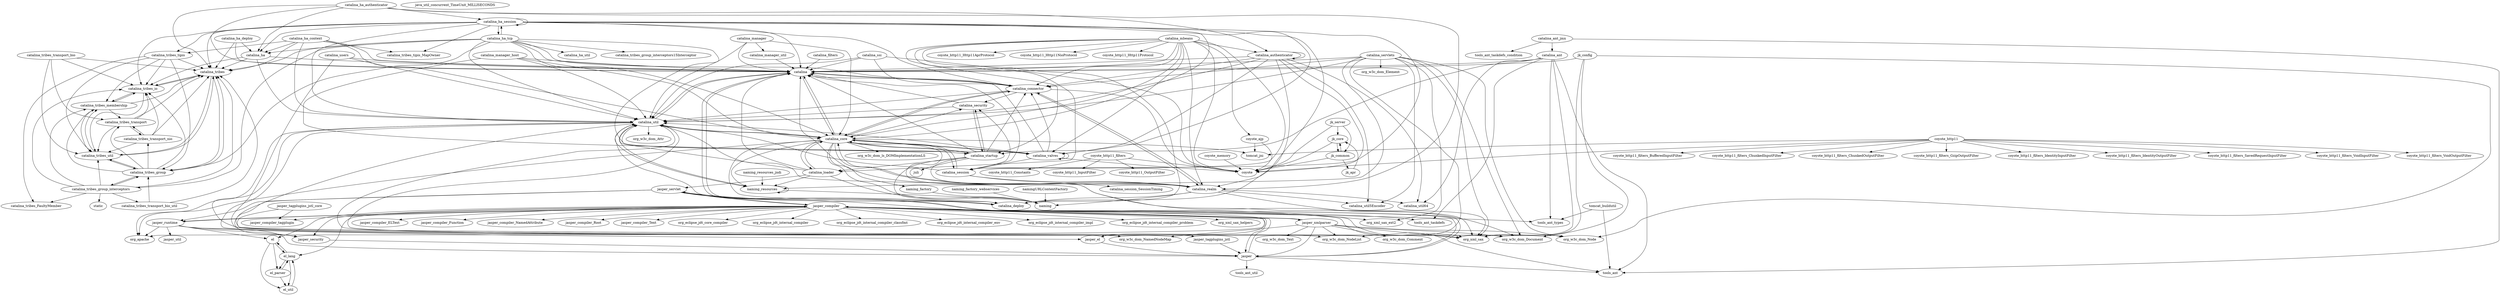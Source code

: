 digraph {
catalina_ant -> catalina
catalina_ant -> catalina_startup
catalina_ant -> catalina_util64
catalina_ant_jmx -> catalina_ant
catalina_ant_jmx -> tools_ant
catalina_ant_jmx -> tools_ant_taskdefs_condition
catalina_ant -> org_xml_sax
catalina_ant -> tools_ant
catalina_ant -> tools_ant_taskdefs
catalina_ant -> tools_ant_types
catalina_authenticator -> catalina
catalina_authenticator -> catalina_authenticator
catalina_authenticator -> catalina_connector
catalina_authenticator -> catalina_deploy
catalina_authenticator -> catalina_util
catalina_authenticator -> catalina_util5Encoder
catalina_authenticator -> catalina_util64
catalina_authenticator -> catalina_valves
catalina_authenticator -> coyote
catalina -> catalina_connector
catalina -> catalina_core
catalina -> catalina_deploy
catalina -> catalina_util
catalina_connector -> catalina
catalina_connector -> catalina_core
catalina_connector -> catalina_realm
catalina_connector -> catalina_security
catalina_connector -> catalina_util
catalina_connector -> coyote
catalina_core -> catalina
catalina_core -> catalina_connector
catalina_core -> catalina_deploy
catalina_core -> catalina_loader
catalina_core -> catalina_realm
catalina_core -> catalina_security
catalina_core -> catalina_session
catalina_core -> catalina_startup
catalina_core -> catalina_util
catalina_core -> catalina_valves
catalina_core -> naming
catalina_core -> naming_factory
catalina_core -> naming_resources
catalina_core -> org_apache
catalina_core -> org_w3c_dom_Document
catalina_core -> org_w3c_dom_ls_DOMImplementationLS
catalina_core -> tomcat_jni
catalina_deploy -> catalina
catalina_deploy -> catalina_util
catalina_filters -> catalina
catalina_ha_authenticator -> catalina
catalina_ha_authenticator -> catalina_authenticator
catalina_ha_authenticator -> catalina_ha
catalina_ha_authenticator -> catalina_ha_session
catalina_ha_authenticator -> catalina_realm
catalina_ha_authenticator -> catalina_tribes
catalina_ha -> catalina
catalina_ha -> catalina_tribes
catalina_ha -> catalina_tribes_io
catalina_ha -> catalina_util
catalina_ha_context -> catalina
catalina_ha_context -> catalina_core
catalina_ha_context -> catalina_ha
catalina_ha_context -> catalina_tribes
catalina_ha_context -> catalina_tribes_tipis
catalina_ha_context -> catalina_tribes_tipis_MapOwner
catalina_ha_context -> catalina_util
catalina_ha_deploy -> catalina
catalina_ha_deploy -> catalina_ha
catalina_ha_deploy -> catalina_tribes
catalina_ha_session -> catalina
catalina_ha_session -> catalina_connector
catalina_ha_session -> catalina_core
catalina_ha_session -> catalina_ha
catalina_ha_session -> catalina_ha_session
catalina_ha_session -> catalina_ha_tcp
catalina_ha_session -> catalina_realm
catalina_ha_session -> catalina_session
catalina_ha_session -> catalina_tribes
catalina_ha_session -> catalina_tribes_io
catalina_ha_session -> catalina_tribes_tipis
catalina_ha_session -> catalina_tribes_tipis_MapOwner
catalina_ha_session -> catalina_util
catalina_ha_session -> catalina_valves
catalina_ha_tcp -> catalina
catalina_ha_tcp -> catalina_connector
catalina_ha_tcp -> catalina_core
catalina_ha_tcp -> catalina_ha
catalina_ha_tcp -> catalina_ha_session
catalina_ha_tcp -> catalina_ha_util
catalina_ha_tcp -> catalina_tribes
catalina_ha_tcp -> catalina_tribes_group
catalina_ha_tcp -> catalina_tribes_group_interceptors
catalina_ha_tcp -> catalina_tribes_group_interceptors15Interceptor
catalina_ha_tcp -> catalina_util
catalina_ha_tcp -> catalina_valves
catalina_loader -> catalina
catalina_loader -> catalina_core
catalina_loader -> catalina_util
catalina_loader -> jasper_servlet
catalina_loader -> naming
catalina_loader -> naming_resources
catalina_manager -> catalina
catalina_manager -> catalina_core
catalina_manager -> catalina_manager_util
catalina_manager -> catalina_util
catalina_manager_host -> catalina
catalina_manager_host -> catalina_core
catalina_manager_host -> catalina_startup
catalina_manager_host -> catalina_util
catalina_manager_util -> catalina
catalina_mbeans -> catalina
catalina_mbeans -> catalina_authenticator
catalina_mbeans -> catalina_connector
catalina_mbeans -> catalina_core
catalina_mbeans -> catalina_deploy
catalina_mbeans -> catalina_loader
catalina_mbeans -> catalina_realm
catalina_mbeans -> catalina_session
catalina_mbeans -> catalina_startup
catalina_mbeans -> catalina_valves
catalina_mbeans -> coyote
catalina_mbeans -> coyote_ajp
catalina_mbeans -> coyote_http11_Http11AprProtocol
catalina_mbeans -> coyote_http11_Http11NioProtocol
catalina_mbeans -> coyote_http11_Http11Protocol
catalina_realm -> catalina
catalina_realm -> catalina_connector
catalina_realm -> catalina_core
catalina_realm -> catalina_deploy
catalina_realm -> catalina_util
catalina_realm -> catalina_util5Encoder
catalina_realm -> catalina_util64
catalina_realm -> naming
catalina_realm -> org_xml_sax
catalina_security -> catalina
catalina_security -> catalina_startup
catalina_security -> catalina_util
catalina_servlets -> catalina
catalina_servlets -> catalina_connector
catalina_servlets -> catalina_util
catalina_servlets -> catalina_util5Encoder
catalina_servlets -> naming_resources
catalina_servlets -> org_w3c_dom_Document
catalina_servlets -> org_w3c_dom_Element
catalina_servlets -> org_w3c_dom_Node
catalina_servlets -> org_w3c_dom_NodeList
catalina_servlets -> org_xml_sax
catalina_servlets -> org_xml_sax_ext2
catalina_session -> catalina
catalina_session -> catalina_core
catalina_session -> catalina_realm
catalina_session -> catalina_security
catalina_session -> catalina_session_SessionTiming
catalina_session -> catalina_util
catalina_ssi -> catalina
catalina_ssi -> catalina_connector
catalina_ssi -> catalina_util
catalina_ssi -> coyote
catalina_startup -> catalina
catalina_startup -> catalina_connector
catalina_startup -> catalina_core
catalina_startup -> catalina_deploy
catalina_startup -> catalina_loader
catalina_startup -> catalina_security
catalina_startup -> catalina_util
catalina_startup -> juli
catalina_startup -> org_xml_sax
catalina_tribes -> catalina_tribes_group
catalina_tribes -> catalina_tribes_io
catalina_tribes -> catalina_tribes_util
catalina_tribes_group -> catalina_tribes
catalina_tribes_group -> catalina_tribes_group_interceptors
catalina_tribes_group -> catalina_tribes_io
catalina_tribes_group -> catalina_tribes_membership
catalina_tribes_group -> catalina_tribes_transport
catalina_tribes_group -> catalina_tribes_transport_nio
catalina_tribes_group -> catalina_tribes_util
catalina_tribes_group_interceptors -> catalina_tribes
catalina_tribes_group_interceptors -> catalina_tribes_FaultyMember
catalina_tribes_group_interceptors -> catalina_tribes_group
catalina_tribes_group_interceptors -> catalina_tribes_io
catalina_tribes_group_interceptors -> catalina_tribes_membership
catalina_tribes_group_interceptors -> catalina_tribes_transport_bio_util
catalina_tribes_group_interceptors -> catalina_tribes_util
catalina_tribes_group_interceptors -> static java_util_concurrent_TimeUnit_MILLISECONDS
catalina_tribes_io -> catalina_tribes
catalina_tribes_io -> catalina_tribes_membership
catalina_tribes_io -> catalina_tribes_util
catalina_tribes_membership -> catalina_tribes
catalina_tribes_membership -> catalina_tribes_io
catalina_tribes_membership -> catalina_tribes_transport
catalina_tribes_membership -> catalina_tribes_util
catalina_tribes_tipis -> catalina_tribes
catalina_tribes_tipis -> catalina_tribes_FaultyMember
catalina_tribes_tipis -> catalina_tribes_group
catalina_tribes_tipis -> catalina_tribes_io
catalina_tribes_tipis -> catalina_tribes_membership
catalina_tribes_tipis -> catalina_tribes_util
catalina_tribes_transport_bio -> catalina_tribes
catalina_tribes_transport_bio -> catalina_tribes_io
catalina_tribes_transport_bio -> catalina_tribes_transport
catalina_tribes_transport_bio -> catalina_tribes_util
catalina_tribes_transport_bio_util -> catalina_tribes
catalina_tribes_transport_bio_util -> catalina_tribes_group
catalina_tribes_transport -> catalina_tribes
catalina_tribes_transport -> catalina_tribes_io
catalina_tribes_transport -> catalina_tribes_transport_nio
catalina_tribes_transport -> catalina_tribes_util
catalina_tribes_transport_nio -> catalina_tribes
catalina_tribes_transport_nio -> catalina_tribes_io
catalina_tribes_transport_nio -> catalina_tribes_transport
catalina_tribes_transport_nio -> catalina_tribes_util
catalina_tribes_util -> catalina_tribes
catalina_tribes_util -> catalina_tribes_group
catalina_tribes_util -> catalina_tribes_membership
catalina_users -> catalina
catalina_users -> catalina_util
catalina_users -> org_xml_sax
catalina_util -> catalina
catalina_util -> catalina_core
catalina_util -> naming_resources
catalina_util -> org_apache
catalina_util -> org_w3c_dom_Attr
catalina_util -> org_w3c_dom_Document
catalina_util -> org_w3c_dom_NamedNodeMap
catalina_util -> org_w3c_dom_Node
catalina_util -> org_w3c_dom_NodeList
catalina_util -> org_xml_sax
catalina_valves -> catalina
catalina_valves -> catalina_connector
catalina_valves -> catalina_core
catalina_valves -> catalina_session
catalina_valves -> catalina_util
catalina_valves -> catalina_valves
catalina_valves -> coyote
coyote_ajp -> coyote
coyote_ajp -> tomcat_jni
coyote_http11 -> coyote
coyote_http11 -> coyote_http11_filters_BufferedInputFilter
coyote_http11 -> coyote_http11_filters_ChunkedInputFilter
coyote_http11 -> coyote_http11_filters_ChunkedOutputFilter
coyote_http11 -> coyote_http11_filters_GzipOutputFilter
coyote_http11 -> coyote_http11_filters_IdentityInputFilter
coyote_http11 -> coyote_http11_filters_IdentityOutputFilter
coyote_http11 -> coyote_http11_filters_SavedRequestInputFilter
coyote_http11 -> coyote_http11_filters_VoidInputFilter
coyote_http11 -> coyote_http11_filters_VoidOutputFilter
coyote_http11_filters -> coyote
coyote_http11_filters -> coyote_http11_Constants
coyote_http11_filters -> coyote_http11_InputFilter
coyote_http11_filters -> coyote_http11_OutputFilter
coyote_http11 -> tomcat_jni
coyote_memory -> coyote
el -> el_lang
el -> el_parser
el -> el_util
el_lang -> el
el_lang -> el_parser
el_lang -> el_util
el_parser -> el_lang
el_parser -> el_util
el_util -> el_lang
jasper_compiler -> el
jasper_compiler -> el_lang
jasper_compiler -> jasper
jasper_compiler -> jasper_compiler_ELText
jasper_compiler -> jasper_compiler_Function
jasper_compiler -> jasper_compiler_NamedAttribute
jasper_compiler -> jasper_compiler_Root
jasper_compiler -> jasper_compiler_tagplugin
jasper_compiler -> jasper_compiler_Text
jasper_compiler -> jasper_el
jasper_compiler -> jasper_runtime
jasper_compiler -> jasper_security
jasper_compiler -> jasper_servlet
jasper_compiler -> jasper_xmlparser
jasper_compiler -> org_eclipse_jdt_core_compiler
jasper_compiler -> org_eclipse_jdt_internal_compiler
jasper_compiler -> org_eclipse_jdt_internal_compiler_classfmt
jasper_compiler -> org_eclipse_jdt_internal_compiler_env
jasper_compiler -> org_eclipse_jdt_internal_compiler_impl
jasper_compiler -> org_eclipse_jdt_internal_compiler_problem
jasper_compiler -> org_xml_sax
jasper_compiler -> org_xml_sax_ext2
jasper_compiler -> org_xml_sax_helpers
jasper_compiler -> tools_ant
jasper_compiler -> tools_ant_taskdefs
jasper_compiler -> tools_ant_types
jasper_el -> jasper
jasper -> jasper_compiler
jasper -> jasper_servlet
jasper_runtime -> el
jasper_runtime -> jasper
jasper_runtime -> jasper_compiler
jasper_runtime -> jasper_el
jasper_runtime -> jasper_security
jasper_runtime -> jasper_util
jasper_runtime -> org_apache
jasper_security -> jasper
jasper_servlet -> jasper
jasper_servlet -> jasper_compiler
jasper_servlet -> jasper_runtime
jasper_servlet -> jasper_security
jasper_servlet -> org_apache
jasper_tagplugins_jstl_core -> jasper_compiler_tagplugin
jasper_tagplugins_jstl_core -> jasper_tagplugins_jstl
jasper_tagplugins_jstl -> jasper
jasper -> tools_ant
jasper -> tools_ant_util
jasper_xmlparser -> jasper
jasper_xmlparser -> jasper_compiler
jasper_xmlparser -> org_w3c_dom_Comment
jasper_xmlparser -> org_w3c_dom_Document
jasper_xmlparser -> org_w3c_dom_NamedNodeMap
jasper_xmlparser -> org_w3c_dom_Node
jasper_xmlparser -> org_w3c_dom_NodeList
jasper_xmlparser -> org_w3c_dom_Text
jasper_xmlparser -> org_xml_sax
jk_apr -> jk_core
jk_common -> coyote
jk_common -> jk_apr
jk_common -> jk_core
jk_config -> catalina
jk_config -> org_w3c_dom_Document
jk_config -> org_w3c_dom_Node
jk_config -> org_xml_sax
jk_core -> coyote
jk_core -> jk_common
jk_server -> coyote
jk_server -> jk_common
jk_server -> jk_core
naming_factory -> naming
naming_factory_webservices -> naming
naming_resources -> catalina_util
naming_resources_jndi -> naming_resources
naming_resources -> naming
naming_resources -> naming_resources
namingURLContextFactory -> naming
tomcat_buildutil -> tools_ant
tomcat_buildutil -> tools_ant_types
}
